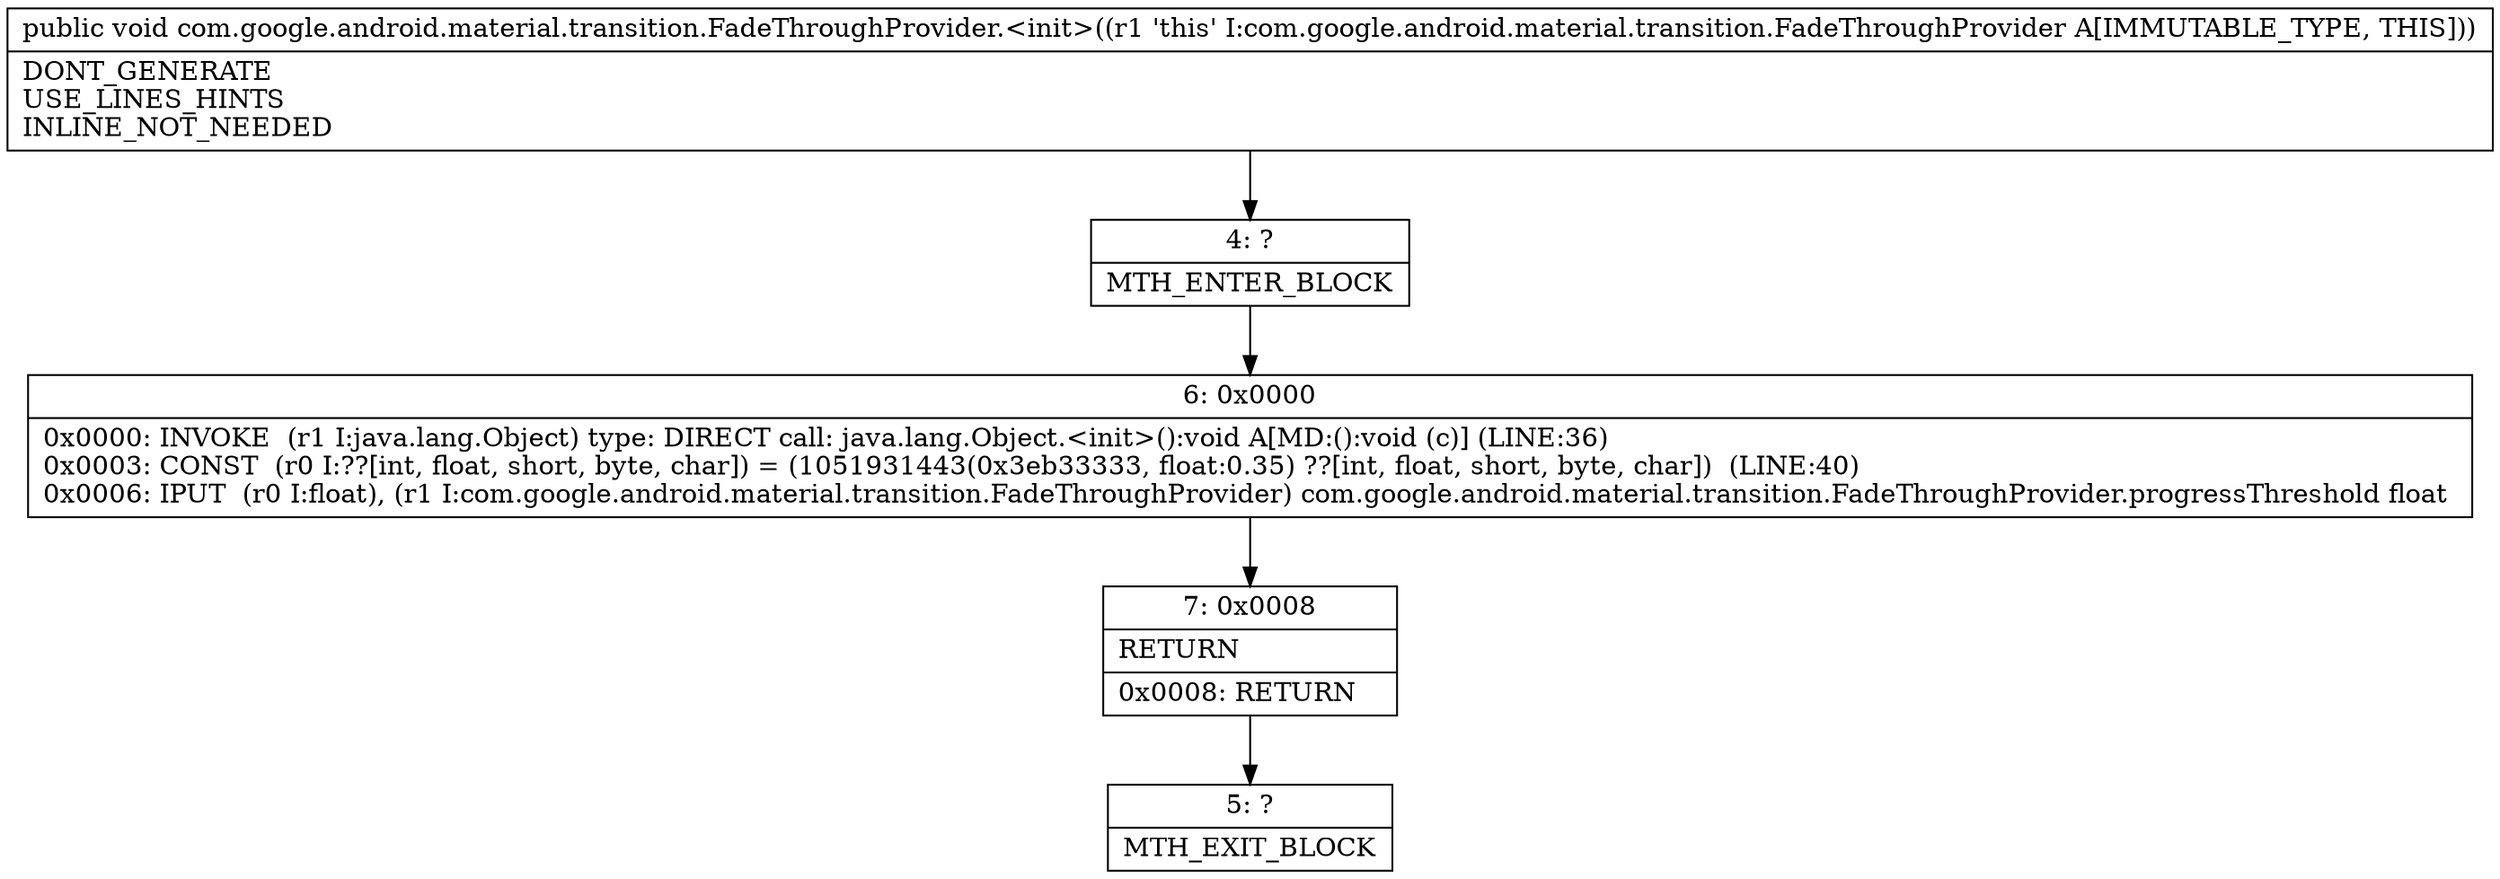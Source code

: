 digraph "CFG forcom.google.android.material.transition.FadeThroughProvider.\<init\>()V" {
Node_4 [shape=record,label="{4\:\ ?|MTH_ENTER_BLOCK\l}"];
Node_6 [shape=record,label="{6\:\ 0x0000|0x0000: INVOKE  (r1 I:java.lang.Object) type: DIRECT call: java.lang.Object.\<init\>():void A[MD:():void (c)] (LINE:36)\l0x0003: CONST  (r0 I:??[int, float, short, byte, char]) = (1051931443(0x3eb33333, float:0.35) ??[int, float, short, byte, char])  (LINE:40)\l0x0006: IPUT  (r0 I:float), (r1 I:com.google.android.material.transition.FadeThroughProvider) com.google.android.material.transition.FadeThroughProvider.progressThreshold float \l}"];
Node_7 [shape=record,label="{7\:\ 0x0008|RETURN\l|0x0008: RETURN   \l}"];
Node_5 [shape=record,label="{5\:\ ?|MTH_EXIT_BLOCK\l}"];
MethodNode[shape=record,label="{public void com.google.android.material.transition.FadeThroughProvider.\<init\>((r1 'this' I:com.google.android.material.transition.FadeThroughProvider A[IMMUTABLE_TYPE, THIS]))  | DONT_GENERATE\lUSE_LINES_HINTS\lINLINE_NOT_NEEDED\l}"];
MethodNode -> Node_4;Node_4 -> Node_6;
Node_6 -> Node_7;
Node_7 -> Node_5;
}

